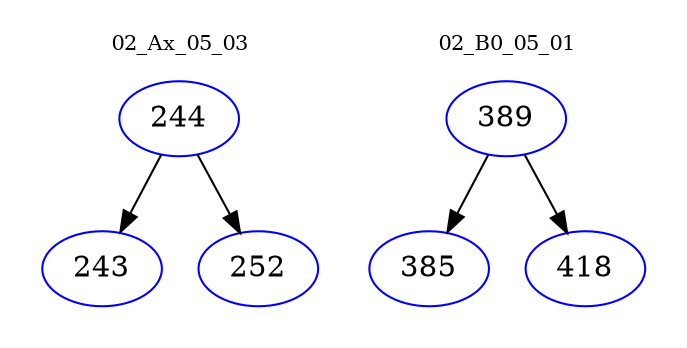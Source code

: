 digraph{
subgraph cluster_0 {
color = white
label = "02_Ax_05_03";
fontsize=10;
T0_244 [label="244", color="blue"]
T0_244 -> T0_243 [color="black"]
T0_243 [label="243", color="blue"]
T0_244 -> T0_252 [color="black"]
T0_252 [label="252", color="blue"]
}
subgraph cluster_1 {
color = white
label = "02_B0_05_01";
fontsize=10;
T1_389 [label="389", color="blue"]
T1_389 -> T1_385 [color="black"]
T1_385 [label="385", color="blue"]
T1_389 -> T1_418 [color="black"]
T1_418 [label="418", color="blue"]
}
}

